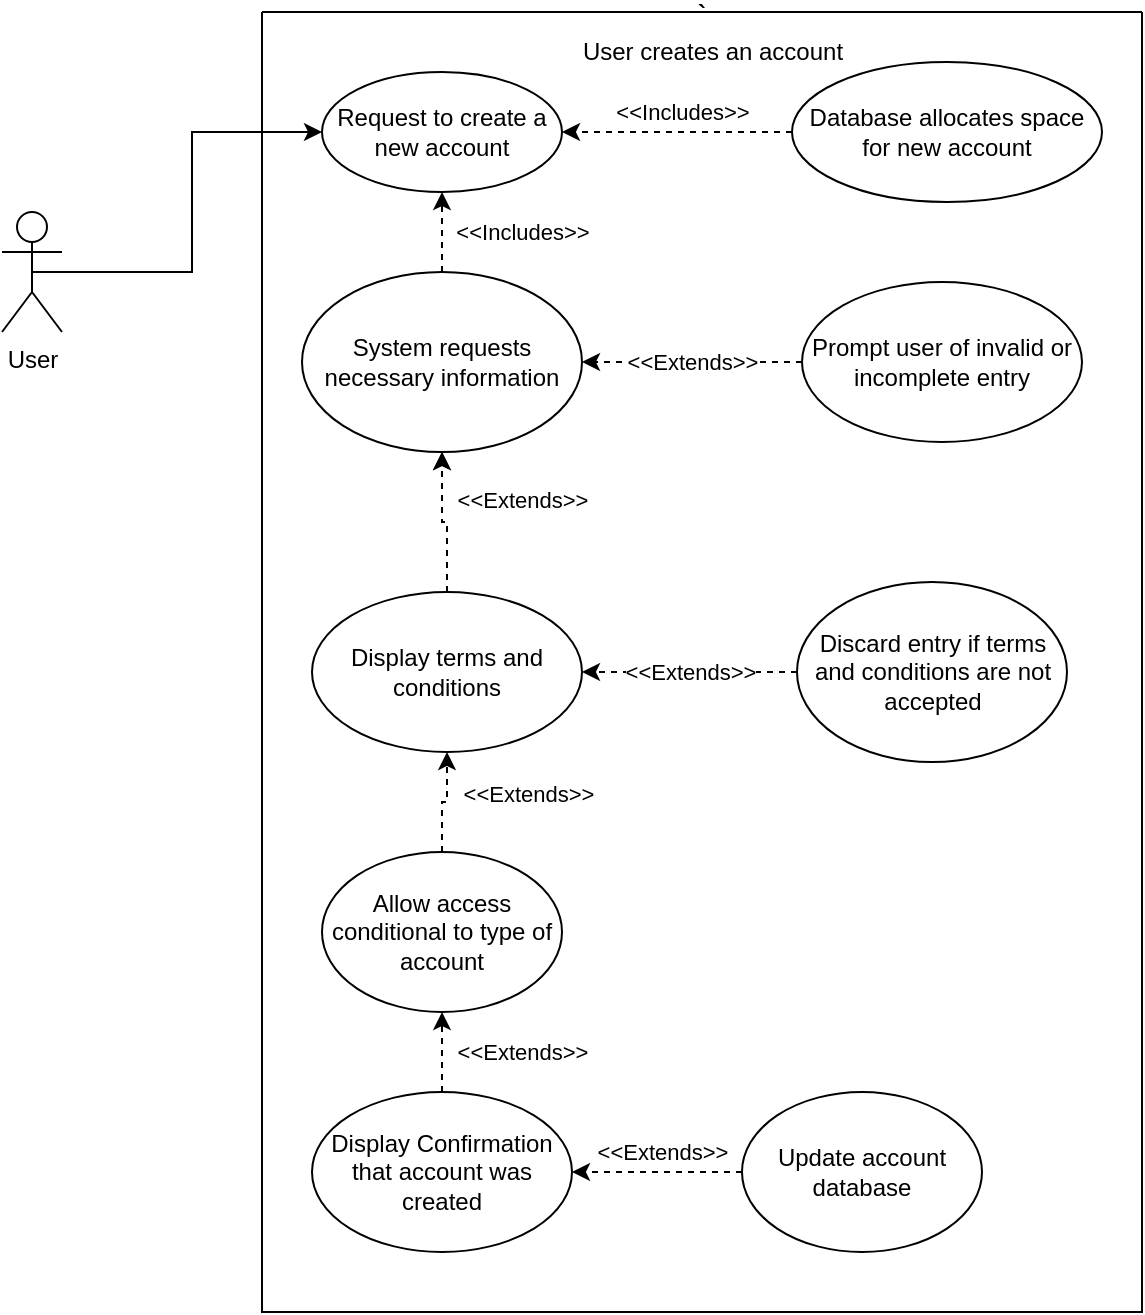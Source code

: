 <mxfile version="16.4.7" type="github" pages="7">
  <diagram name="User creates a new account" id="DfImJ0czClOGR9f4nIti">
    <mxGraphModel dx="1406" dy="749" grid="1" gridSize="10" guides="1" tooltips="1" connect="1" arrows="1" fold="1" page="1" pageScale="1" pageWidth="850" pageHeight="1100" math="0" shadow="0">
      <root>
        <mxCell id="nTVbtUWbXGabkad5to7Q-0" />
        <mxCell id="nTVbtUWbXGabkad5to7Q-1" parent="nTVbtUWbXGabkad5to7Q-0" />
        <mxCell id="nTVbtUWbXGabkad5to7Q-2" style="edgeStyle=orthogonalEdgeStyle;rounded=0;orthogonalLoop=1;jettySize=auto;html=1;exitX=0.5;exitY=0.5;exitDx=0;exitDy=0;exitPerimeter=0;entryX=0;entryY=0.5;entryDx=0;entryDy=0;" parent="nTVbtUWbXGabkad5to7Q-1" source="nTVbtUWbXGabkad5to7Q-3" target="nTVbtUWbXGabkad5to7Q-4" edge="1">
          <mxGeometry relative="1" as="geometry" />
        </mxCell>
        <mxCell id="nTVbtUWbXGabkad5to7Q-3" value="User" style="shape=umlActor;verticalLabelPosition=bottom;verticalAlign=top;html=1;" parent="nTVbtUWbXGabkad5to7Q-1" vertex="1">
          <mxGeometry x="30" y="150" width="30" height="60" as="geometry" />
        </mxCell>
        <mxCell id="nTVbtUWbXGabkad5to7Q-4" value="Request to create a new account" style="ellipse;whiteSpace=wrap;html=1;verticalAlign=middle;" parent="nTVbtUWbXGabkad5to7Q-1" vertex="1">
          <mxGeometry x="190" y="80" width="120" height="60" as="geometry" />
        </mxCell>
        <mxCell id="nTVbtUWbXGabkad5to7Q-5" style="edgeStyle=orthogonalEdgeStyle;rounded=0;orthogonalLoop=1;jettySize=auto;html=1;exitX=0;exitY=0.5;exitDx=0;exitDy=0;entryX=1;entryY=0.5;entryDx=0;entryDy=0;dashed=1;" parent="nTVbtUWbXGabkad5to7Q-1" source="nTVbtUWbXGabkad5to7Q-7" target="nTVbtUWbXGabkad5to7Q-4" edge="1">
          <mxGeometry relative="1" as="geometry" />
        </mxCell>
        <mxCell id="nTVbtUWbXGabkad5to7Q-6" value="&amp;lt;&amp;lt;Includes&amp;gt;&amp;gt;" style="edgeLabel;html=1;align=center;verticalAlign=middle;resizable=0;points=[];" parent="nTVbtUWbXGabkad5to7Q-5" vertex="1" connectable="0">
          <mxGeometry x="-0.217" y="1" relative="1" as="geometry">
            <mxPoint x="-10" y="-11" as="offset" />
          </mxGeometry>
        </mxCell>
        <mxCell id="nTVbtUWbXGabkad5to7Q-8" value="&amp;lt;&amp;lt;Includes&amp;gt;&amp;gt;" style="edgeStyle=orthogonalEdgeStyle;rounded=0;orthogonalLoop=1;jettySize=auto;html=1;exitX=0.5;exitY=0;exitDx=0;exitDy=0;entryX=0.5;entryY=1;entryDx=0;entryDy=0;dashed=1;" parent="nTVbtUWbXGabkad5to7Q-1" source="nTVbtUWbXGabkad5to7Q-16" target="nTVbtUWbXGabkad5to7Q-4" edge="1">
          <mxGeometry y="-40" relative="1" as="geometry">
            <mxPoint as="offset" />
          </mxGeometry>
        </mxCell>
        <mxCell id="nTVbtUWbXGabkad5to7Q-9" value="`" style="swimlane;startSize=0;" parent="nTVbtUWbXGabkad5to7Q-1" vertex="1">
          <mxGeometry x="160" y="50" width="440" height="650" as="geometry" />
        </mxCell>
        <mxCell id="nTVbtUWbXGabkad5to7Q-10" value="User creates an account" style="text;html=1;align=center;verticalAlign=middle;resizable=0;points=[];autosize=1;strokeColor=none;fillColor=none;" parent="nTVbtUWbXGabkad5to7Q-9" vertex="1">
          <mxGeometry x="150" y="10" width="150" height="20" as="geometry" />
        </mxCell>
        <mxCell id="nTVbtUWbXGabkad5to7Q-21" value="&amp;lt;&amp;lt;Extends&amp;gt;&amp;gt;" style="edgeStyle=orthogonalEdgeStyle;rounded=0;orthogonalLoop=1;jettySize=auto;html=1;exitX=0;exitY=0.5;exitDx=0;exitDy=0;entryX=1;entryY=0.5;entryDx=0;entryDy=0;dashed=1;" parent="nTVbtUWbXGabkad5to7Q-9" source="nTVbtUWbXGabkad5to7Q-15" target="nTVbtUWbXGabkad5to7Q-16" edge="1">
          <mxGeometry relative="1" as="geometry" />
        </mxCell>
        <mxCell id="nTVbtUWbXGabkad5to7Q-15" value="Prompt user of invalid or incomplete entry" style="ellipse;whiteSpace=wrap;html=1;" parent="nTVbtUWbXGabkad5to7Q-9" vertex="1">
          <mxGeometry x="270" y="135" width="140" height="80" as="geometry" />
        </mxCell>
        <mxCell id="nTVbtUWbXGabkad5to7Q-16" value="System requests necessary information" style="ellipse;whiteSpace=wrap;html=1;verticalAlign=middle;" parent="nTVbtUWbXGabkad5to7Q-9" vertex="1">
          <mxGeometry x="20" y="130" width="140" height="90" as="geometry" />
        </mxCell>
        <mxCell id="hL3hwvM2I1etJ5RDarkk-1" value="&amp;lt;&amp;lt;Extends&amp;gt;&amp;gt;" style="edgeStyle=orthogonalEdgeStyle;rounded=0;orthogonalLoop=1;jettySize=auto;html=1;exitX=0.5;exitY=0;exitDx=0;exitDy=0;entryX=0.5;entryY=1;entryDx=0;entryDy=0;dashed=1;" parent="nTVbtUWbXGabkad5to7Q-9" source="hL3hwvM2I1etJ5RDarkk-0" target="nTVbtUWbXGabkad5to7Q-16" edge="1">
          <mxGeometry x="0.333" y="-40" relative="1" as="geometry">
            <mxPoint as="offset" />
          </mxGeometry>
        </mxCell>
        <mxCell id="hL3hwvM2I1etJ5RDarkk-8" value="" style="edgeStyle=orthogonalEdgeStyle;rounded=0;orthogonalLoop=1;jettySize=auto;html=1;dashed=1;" parent="nTVbtUWbXGabkad5to7Q-9" source="hL3hwvM2I1etJ5RDarkk-0" target="nTVbtUWbXGabkad5to7Q-16" edge="1">
          <mxGeometry relative="1" as="geometry" />
        </mxCell>
        <mxCell id="hL3hwvM2I1etJ5RDarkk-0" value="Display terms and conditions" style="ellipse;whiteSpace=wrap;html=1;" parent="nTVbtUWbXGabkad5to7Q-9" vertex="1">
          <mxGeometry x="25" y="290" width="135" height="80" as="geometry" />
        </mxCell>
        <mxCell id="hL3hwvM2I1etJ5RDarkk-3" value="&amp;lt;&amp;lt;Extends&amp;gt;&amp;gt;" style="edgeStyle=orthogonalEdgeStyle;rounded=0;orthogonalLoop=1;jettySize=auto;html=1;exitX=0;exitY=0.5;exitDx=0;exitDy=0;entryX=1;entryY=0.5;entryDx=0;entryDy=0;dashed=1;" parent="nTVbtUWbXGabkad5to7Q-9" source="hL3hwvM2I1etJ5RDarkk-2" target="hL3hwvM2I1etJ5RDarkk-0" edge="1">
          <mxGeometry relative="1" as="geometry" />
        </mxCell>
        <mxCell id="hL3hwvM2I1etJ5RDarkk-2" value="Discard entry if terms and conditions are not accepted" style="ellipse;whiteSpace=wrap;html=1;" parent="nTVbtUWbXGabkad5to7Q-9" vertex="1">
          <mxGeometry x="267.5" y="285" width="135" height="90" as="geometry" />
        </mxCell>
        <mxCell id="hL3hwvM2I1etJ5RDarkk-7" value="&amp;lt;&amp;lt;Extends&amp;gt;&amp;gt;" style="edgeStyle=orthogonalEdgeStyle;rounded=0;orthogonalLoop=1;jettySize=auto;html=1;exitX=0;exitY=0.5;exitDx=0;exitDy=0;entryX=1;entryY=0.5;entryDx=0;entryDy=0;dashed=1;" parent="nTVbtUWbXGabkad5to7Q-9" source="nTVbtUWbXGabkad5to7Q-12" target="nTVbtUWbXGabkad5to7Q-14" edge="1">
          <mxGeometry x="-0.059" y="-10" relative="1" as="geometry">
            <mxPoint as="offset" />
          </mxGeometry>
        </mxCell>
        <mxCell id="nTVbtUWbXGabkad5to7Q-12" value="Update account database" style="ellipse;whiteSpace=wrap;html=1;" parent="nTVbtUWbXGabkad5to7Q-9" vertex="1">
          <mxGeometry x="240" y="540" width="120" height="80" as="geometry" />
        </mxCell>
        <mxCell id="hL3hwvM2I1etJ5RDarkk-6" value="&amp;lt;&amp;lt;Extends&amp;gt;&amp;gt;" style="edgeStyle=orthogonalEdgeStyle;rounded=0;orthogonalLoop=1;jettySize=auto;html=1;exitX=0.5;exitY=0;exitDx=0;exitDy=0;entryX=0.5;entryY=1;entryDx=0;entryDy=0;dashed=1;" parent="nTVbtUWbXGabkad5to7Q-9" source="nTVbtUWbXGabkad5to7Q-14" target="hL3hwvM2I1etJ5RDarkk-4" edge="1">
          <mxGeometry y="-40" relative="1" as="geometry">
            <mxPoint as="offset" />
          </mxGeometry>
        </mxCell>
        <mxCell id="nTVbtUWbXGabkad5to7Q-14" value="Display Confirmation that account was created" style="ellipse;whiteSpace=wrap;html=1;verticalAlign=middle;horizontal=1;" parent="nTVbtUWbXGabkad5to7Q-9" vertex="1">
          <mxGeometry x="25" y="540" width="130" height="80" as="geometry" />
        </mxCell>
        <mxCell id="hL3hwvM2I1etJ5RDarkk-5" value="&amp;lt;&amp;lt;Extends&amp;gt;&amp;gt;" style="edgeStyle=orthogonalEdgeStyle;rounded=0;orthogonalLoop=1;jettySize=auto;html=1;exitX=0.5;exitY=0;exitDx=0;exitDy=0;entryX=0.5;entryY=1;entryDx=0;entryDy=0;dashed=1;" parent="nTVbtUWbXGabkad5to7Q-9" source="hL3hwvM2I1etJ5RDarkk-4" target="hL3hwvM2I1etJ5RDarkk-0" edge="1">
          <mxGeometry x="0.2" y="-40" relative="1" as="geometry">
            <mxPoint as="offset" />
          </mxGeometry>
        </mxCell>
        <mxCell id="hL3hwvM2I1etJ5RDarkk-4" value="Allow access conditional to type of account" style="ellipse;whiteSpace=wrap;html=1;" parent="nTVbtUWbXGabkad5to7Q-9" vertex="1">
          <mxGeometry x="30" y="420" width="120" height="80" as="geometry" />
        </mxCell>
        <mxCell id="nTVbtUWbXGabkad5to7Q-7" value="Database allocates space for new account" style="ellipse;whiteSpace=wrap;html=1;" parent="nTVbtUWbXGabkad5to7Q-9" vertex="1">
          <mxGeometry x="265" y="25" width="155" height="70" as="geometry" />
        </mxCell>
      </root>
    </mxGraphModel>
  </diagram>
  <diagram id="Zx_QmFrWZypdLIpAdyQb" name="Customer creates job">
    <mxGraphModel dx="1406" dy="749" grid="1" gridSize="10" guides="1" tooltips="1" connect="1" arrows="1" fold="1" page="1" pageScale="1" pageWidth="850" pageHeight="1100" math="0" shadow="0">
      <root>
        <mxCell id="0" />
        <mxCell id="1" parent="0" />
        <mxCell id="qV-fbCYDBjOW4MGnVXR2-8" style="edgeStyle=orthogonalEdgeStyle;rounded=0;orthogonalLoop=1;jettySize=auto;html=1;exitX=0.5;exitY=0.5;exitDx=0;exitDy=0;exitPerimeter=0;entryX=0;entryY=0.5;entryDx=0;entryDy=0;" parent="1" source="qV-fbCYDBjOW4MGnVXR2-1" target="qV-fbCYDBjOW4MGnVXR2-4" edge="1">
          <mxGeometry relative="1" as="geometry" />
        </mxCell>
        <mxCell id="qV-fbCYDBjOW4MGnVXR2-1" value="Customer" style="shape=umlActor;verticalLabelPosition=bottom;verticalAlign=top;html=1;" parent="1" vertex="1">
          <mxGeometry x="30" y="150" width="30" height="60" as="geometry" />
        </mxCell>
        <mxCell id="qV-fbCYDBjOW4MGnVXR2-4" value="Request to create a job" style="ellipse;whiteSpace=wrap;html=1;verticalAlign=middle;" parent="1" vertex="1">
          <mxGeometry x="190" y="80" width="120" height="60" as="geometry" />
        </mxCell>
        <mxCell id="qV-fbCYDBjOW4MGnVXR2-16" value="&amp;lt;&amp;lt;Includes&amp;gt;&amp;gt;" style="edgeStyle=orthogonalEdgeStyle;rounded=0;orthogonalLoop=1;jettySize=auto;html=1;exitX=0.5;exitY=0;exitDx=0;exitDy=0;entryX=0.5;entryY=1;entryDx=0;entryDy=0;dashed=1;" parent="1" source="qV-fbCYDBjOW4MGnVXR2-14" target="qV-fbCYDBjOW4MGnVXR2-4" edge="1">
          <mxGeometry x="-0.25" y="40" relative="1" as="geometry">
            <mxPoint as="offset" />
          </mxGeometry>
        </mxCell>
        <mxCell id="qV-fbCYDBjOW4MGnVXR2-21" value="" style="swimlane;startSize=0;" parent="1" vertex="1">
          <mxGeometry x="170" y="30" width="390" height="460" as="geometry" />
        </mxCell>
        <mxCell id="qV-fbCYDBjOW4MGnVXR2-22" value="Customer creates a job" style="text;html=1;align=center;verticalAlign=middle;resizable=0;points=[];autosize=1;strokeColor=none;fillColor=none;" parent="qV-fbCYDBjOW4MGnVXR2-21" vertex="1">
          <mxGeometry x="155" y="10" width="140" height="20" as="geometry" />
        </mxCell>
        <mxCell id="xqY7a0ANIWQVLVhN2fle-1" value="Log onto site" style="ellipse;whiteSpace=wrap;html=1;" parent="qV-fbCYDBjOW4MGnVXR2-21" vertex="1">
          <mxGeometry x="230" y="40" width="120" height="80" as="geometry" />
        </mxCell>
        <mxCell id="qV-fbCYDBjOW4MGnVXR2-14" value="System requests time, location, pay rate, and type of job" style="ellipse;whiteSpace=wrap;html=1;verticalAlign=middle;" parent="qV-fbCYDBjOW4MGnVXR2-21" vertex="1">
          <mxGeometry x="12.5" y="230" width="140" height="90" as="geometry" />
        </mxCell>
        <mxCell id="qV-fbCYDBjOW4MGnVXR2-18" value="&amp;lt;&amp;lt;Extends&amp;gt;&amp;gt;" style="edgeStyle=orthogonalEdgeStyle;rounded=0;orthogonalLoop=1;jettySize=auto;html=1;exitX=0;exitY=0.5;exitDx=0;exitDy=0;entryX=1;entryY=0.5;entryDx=0;entryDy=0;dashed=1;" parent="qV-fbCYDBjOW4MGnVXR2-21" source="qV-fbCYDBjOW4MGnVXR2-17" target="qV-fbCYDBjOW4MGnVXR2-14" edge="1">
          <mxGeometry x="-0.143" y="-15" relative="1" as="geometry">
            <mxPoint as="offset" />
          </mxGeometry>
        </mxCell>
        <mxCell id="qV-fbCYDBjOW4MGnVXR2-17" value="Update job database" style="ellipse;whiteSpace=wrap;html=1;" parent="qV-fbCYDBjOW4MGnVXR2-21" vertex="1">
          <mxGeometry x="257.5" y="235" width="120" height="80" as="geometry" />
        </mxCell>
        <mxCell id="qV-fbCYDBjOW4MGnVXR2-20" value="&amp;lt;&amp;lt;Extends&amp;gt;&amp;gt;" style="edgeStyle=orthogonalEdgeStyle;rounded=0;orthogonalLoop=1;jettySize=auto;html=1;exitX=0.5;exitY=0;exitDx=0;exitDy=0;entryX=0.5;entryY=1;entryDx=0;entryDy=0;dashed=1;" parent="qV-fbCYDBjOW4MGnVXR2-21" source="qV-fbCYDBjOW4MGnVXR2-19" target="qV-fbCYDBjOW4MGnVXR2-17" edge="1">
          <mxGeometry relative="1" as="geometry">
            <Array as="points">
              <mxPoint x="317.5" y="350" />
              <mxPoint x="317.5" y="350" />
            </Array>
          </mxGeometry>
        </mxCell>
        <mxCell id="qV-fbCYDBjOW4MGnVXR2-19" value="Display Confirmation that job was created" style="ellipse;whiteSpace=wrap;html=1;" parent="qV-fbCYDBjOW4MGnVXR2-21" vertex="1">
          <mxGeometry x="257.5" y="370" width="120" height="80" as="geometry" />
        </mxCell>
        <mxCell id="-VdRP9VRQ8EAJ3whXb7N-2" value="&amp;lt;&amp;lt;Extends&amp;gt;&amp;gt;" style="edgeStyle=orthogonalEdgeStyle;rounded=0;orthogonalLoop=1;jettySize=auto;html=1;exitX=0.5;exitY=0;exitDx=0;exitDy=0;entryX=0.5;entryY=1;entryDx=0;entryDy=0;dashed=1;" edge="1" parent="qV-fbCYDBjOW4MGnVXR2-21" source="qV-fbCYDBjOW4MGnVXR2-9" target="xqY7a0ANIWQVLVhN2fle-1">
          <mxGeometry x="0.333" y="40" relative="1" as="geometry">
            <mxPoint as="offset" />
          </mxGeometry>
        </mxCell>
        <mxCell id="qV-fbCYDBjOW4MGnVXR2-9" value="Database allocates space for new job" style="ellipse;whiteSpace=wrap;html=1;" parent="qV-fbCYDBjOW4MGnVXR2-21" vertex="1">
          <mxGeometry x="230" y="150" width="120" height="60" as="geometry" />
        </mxCell>
        <mxCell id="xqY7a0ANIWQVLVhN2fle-2" value="&amp;lt;&amp;lt;Includes&amp;gt;&amp;gt;" style="edgeStyle=orthogonalEdgeStyle;rounded=0;orthogonalLoop=1;jettySize=auto;html=1;exitX=0;exitY=0.5;exitDx=0;exitDy=0;entryX=1;entryY=0.5;entryDx=0;entryDy=0;dashed=1;" parent="1" source="xqY7a0ANIWQVLVhN2fle-1" target="qV-fbCYDBjOW4MGnVXR2-4" edge="1">
          <mxGeometry x="-0.162" y="-25" relative="1" as="geometry">
            <mxPoint x="23" y="15" as="offset" />
          </mxGeometry>
        </mxCell>
      </root>
    </mxGraphModel>
  </diagram>
  <diagram id="Rb0o0P_o0mZRAJOYswBw" name="Finished job">
    <mxGraphModel dx="1406" dy="749" grid="1" gridSize="10" guides="1" tooltips="1" connect="1" arrows="1" fold="1" page="1" pageScale="1" pageWidth="850" pageHeight="1100" math="0" shadow="0">
      <root>
        <mxCell id="r1SLeKYqLE4OrUx3cYeM-0" />
        <mxCell id="r1SLeKYqLE4OrUx3cYeM-1" parent="r1SLeKYqLE4OrUx3cYeM-0" />
        <mxCell id="r1SLeKYqLE4OrUx3cYeM-10" style="edgeStyle=orthogonalEdgeStyle;rounded=0;orthogonalLoop=1;jettySize=auto;html=1;exitX=0.5;exitY=0.5;exitDx=0;exitDy=0;exitPerimeter=0;entryX=0;entryY=0.5;entryDx=0;entryDy=0;" parent="r1SLeKYqLE4OrUx3cYeM-1" source="r1SLeKYqLE4OrUx3cYeM-2" target="r1SLeKYqLE4OrUx3cYeM-3" edge="1">
          <mxGeometry relative="1" as="geometry" />
        </mxCell>
        <mxCell id="r1SLeKYqLE4OrUx3cYeM-2" value="Worker" style="shape=umlActor;verticalLabelPosition=bottom;verticalAlign=top;html=1;outlineConnect=0;" parent="r1SLeKYqLE4OrUx3cYeM-1" vertex="1">
          <mxGeometry x="180" y="130" width="30" height="60" as="geometry" />
        </mxCell>
        <mxCell id="r1SLeKYqLE4OrUx3cYeM-3" value="Enters that the job is finished" style="ellipse;whiteSpace=wrap;html=1;" parent="r1SLeKYqLE4OrUx3cYeM-1" vertex="1">
          <mxGeometry x="340" y="120" width="120" height="80" as="geometry" />
        </mxCell>
        <mxCell id="r1SLeKYqLE4OrUx3cYeM-8" value="&amp;lt;&amp;lt;Includes&amp;gt;&amp;gt;" style="edgeStyle=orthogonalEdgeStyle;rounded=0;orthogonalLoop=1;jettySize=auto;html=1;exitX=0;exitY=0.5;exitDx=0;exitDy=0;entryX=1;entryY=0.5;entryDx=0;entryDy=0;dashed=1;" parent="r1SLeKYqLE4OrUx3cYeM-1" source="r1SLeKYqLE4OrUx3cYeM-4" target="r1SLeKYqLE4OrUx3cYeM-3" edge="1">
          <mxGeometry y="-10" relative="1" as="geometry">
            <mxPoint as="offset" />
          </mxGeometry>
        </mxCell>
        <mxCell id="r1SLeKYqLE4OrUx3cYeM-4" value="Update job status in database" style="ellipse;whiteSpace=wrap;html=1;" parent="r1SLeKYqLE4OrUx3cYeM-1" vertex="1">
          <mxGeometry x="590" y="120" width="120" height="80" as="geometry" />
        </mxCell>
        <mxCell id="r1SLeKYqLE4OrUx3cYeM-9" value="&amp;lt;&amp;lt;Includes&amp;gt;&amp;gt;" style="edgeStyle=orthogonalEdgeStyle;rounded=0;orthogonalLoop=1;jettySize=auto;html=1;exitX=0.5;exitY=0;exitDx=0;exitDy=0;entryX=0.5;entryY=1;entryDx=0;entryDy=0;dashed=1;" parent="r1SLeKYqLE4OrUx3cYeM-1" source="r1SLeKYqLE4OrUx3cYeM-6" target="r1SLeKYqLE4OrUx3cYeM-3" edge="1">
          <mxGeometry x="-0.333" y="-40" relative="1" as="geometry">
            <mxPoint as="offset" />
          </mxGeometry>
        </mxCell>
        <mxCell id="r1SLeKYqLE4OrUx3cYeM-6" value="System notifies the customer that the job is finished" style="ellipse;whiteSpace=wrap;html=1;" parent="r1SLeKYqLE4OrUx3cYeM-1" vertex="1">
          <mxGeometry x="335" y="260" width="130" height="90" as="geometry" />
        </mxCell>
        <mxCell id="r1SLeKYqLE4OrUx3cYeM-19" style="edgeStyle=orthogonalEdgeStyle;rounded=0;orthogonalLoop=1;jettySize=auto;html=1;exitX=0.5;exitY=0.5;exitDx=0;exitDy=0;exitPerimeter=0;entryX=0;entryY=0.5;entryDx=0;entryDy=0;" parent="r1SLeKYqLE4OrUx3cYeM-1" source="r1SLeKYqLE4OrUx3cYeM-11" target="r1SLeKYqLE4OrUx3cYeM-12" edge="1">
          <mxGeometry relative="1" as="geometry" />
        </mxCell>
        <mxCell id="r1SLeKYqLE4OrUx3cYeM-11" value="Customer" style="shape=umlActor;verticalLabelPosition=bottom;verticalAlign=top;html=1;outlineConnect=0;" parent="r1SLeKYqLE4OrUx3cYeM-1" vertex="1">
          <mxGeometry x="180" y="430" width="30" height="60" as="geometry" />
        </mxCell>
        <mxCell id="vGqrYXMQ5wLU0_DADPcG-0" value="&amp;lt;&amp;lt;Includes&amp;gt;&amp;gt; " style="edgeStyle=orthogonalEdgeStyle;rounded=0;orthogonalLoop=1;jettySize=auto;html=1;exitX=0.5;exitY=0;exitDx=0;exitDy=0;entryX=0.5;entryY=1;entryDx=0;entryDy=0;dashed=1;" parent="r1SLeKYqLE4OrUx3cYeM-1" source="r1SLeKYqLE4OrUx3cYeM-12" target="r1SLeKYqLE4OrUx3cYeM-6" edge="1">
          <mxGeometry x="-0.143" y="-40" relative="1" as="geometry">
            <mxPoint as="offset" />
          </mxGeometry>
        </mxCell>
        <mxCell id="r1SLeKYqLE4OrUx3cYeM-12" value="Receives a notification that their job was completed" style="ellipse;whiteSpace=wrap;html=1;" parent="r1SLeKYqLE4OrUx3cYeM-1" vertex="1">
          <mxGeometry x="340" y="420" width="120" height="80" as="geometry" />
        </mxCell>
        <mxCell id="r1SLeKYqLE4OrUx3cYeM-14" value="&amp;lt;&amp;lt;Extends&amp;gt;&amp;gt;" style="edgeStyle=orthogonalEdgeStyle;rounded=0;orthogonalLoop=1;jettySize=auto;html=1;exitX=0;exitY=0;exitDx=0;exitDy=0;entryX=1;entryY=1;entryDx=0;entryDy=0;dashed=1;" parent="r1SLeKYqLE4OrUx3cYeM-1" source="r1SLeKYqLE4OrUx3cYeM-13" target="r1SLeKYqLE4OrUx3cYeM-3" edge="1">
          <mxGeometry relative="1" as="geometry">
            <Array as="points">
              <mxPoint x="588" y="210" />
              <mxPoint x="442" y="210" />
            </Array>
          </mxGeometry>
        </mxCell>
        <mxCell id="r1SLeKYqLE4OrUx3cYeM-13" value="Payment for the job gets credited to the worker&#39;s account" style="ellipse;whiteSpace=wrap;html=1;" parent="r1SLeKYqLE4OrUx3cYeM-1" vertex="1">
          <mxGeometry x="570" y="240" width="120" height="80" as="geometry" />
        </mxCell>
        <mxCell id="r1SLeKYqLE4OrUx3cYeM-16" value="&amp;lt;&amp;lt;Includes&amp;gt;&amp;gt;" style="edgeStyle=orthogonalEdgeStyle;rounded=0;orthogonalLoop=1;jettySize=auto;html=1;exitX=0.5;exitY=0;exitDx=0;exitDy=0;entryX=0.5;entryY=1;entryDx=0;entryDy=0;dashed=1;" parent="r1SLeKYqLE4OrUx3cYeM-1" source="r1SLeKYqLE4OrUx3cYeM-15" target="r1SLeKYqLE4OrUx3cYeM-12" edge="1">
          <mxGeometry y="-40" relative="1" as="geometry">
            <mxPoint as="offset" />
          </mxGeometry>
        </mxCell>
        <mxCell id="r1SLeKYqLE4OrUx3cYeM-15" value="System prompts the Customer to review the work done" style="ellipse;whiteSpace=wrap;html=1;" parent="r1SLeKYqLE4OrUx3cYeM-1" vertex="1">
          <mxGeometry x="330" y="540" width="140" height="80" as="geometry" />
        </mxCell>
        <mxCell id="r1SLeKYqLE4OrUx3cYeM-18" value="&amp;lt;&amp;lt;Extends&amp;gt;&amp;gt;" style="edgeStyle=orthogonalEdgeStyle;rounded=0;orthogonalLoop=1;jettySize=auto;html=1;exitX=0;exitY=0.5;exitDx=0;exitDy=0;entryX=1;entryY=0.5;entryDx=0;entryDy=0;dashed=1;" parent="r1SLeKYqLE4OrUx3cYeM-1" source="r1SLeKYqLE4OrUx3cYeM-17" target="r1SLeKYqLE4OrUx3cYeM-15" edge="1">
          <mxGeometry x="-0.111" y="-10" relative="1" as="geometry">
            <mxPoint as="offset" />
          </mxGeometry>
        </mxCell>
        <mxCell id="r1SLeKYqLE4OrUx3cYeM-17" value="System updates worker rating based on the customer rating" style="ellipse;whiteSpace=wrap;html=1;" parent="r1SLeKYqLE4OrUx3cYeM-1" vertex="1">
          <mxGeometry x="560" y="535" width="140" height="90" as="geometry" />
        </mxCell>
        <mxCell id="vGqrYXMQ5wLU0_DADPcG-2" value="" style="swimlane;startSize=0;" parent="r1SLeKYqLE4OrUx3cYeM-1" vertex="1">
          <mxGeometry x="290" y="380" width="450" height="370" as="geometry" />
        </mxCell>
        <mxCell id="vGqrYXMQ5wLU0_DADPcG-6" value="Customer Side" style="text;html=1;strokeColor=none;fillColor=none;align=center;verticalAlign=middle;whiteSpace=wrap;rounded=0;fontStyle=4" parent="vGqrYXMQ5wLU0_DADPcG-2" vertex="1">
          <mxGeometry x="230" width="90" height="20" as="geometry" />
        </mxCell>
        <mxCell id="YiZ8SqXGgLAhpL79fnYe-0" value="System updates account balance in database" style="ellipse;whiteSpace=wrap;html=1;" parent="vGqrYXMQ5wLU0_DADPcG-2" vertex="1">
          <mxGeometry x="290" y="40" width="120" height="80" as="geometry" />
        </mxCell>
        <mxCell id="D3gZEW4npgBL9wVaNmva-1" value="Customer sends admin a complaint message if work was subpar" style="ellipse;whiteSpace=wrap;html=1;" parent="vGqrYXMQ5wLU0_DADPcG-2" vertex="1">
          <mxGeometry x="40" y="260" width="140" height="90" as="geometry" />
        </mxCell>
        <mxCell id="vGqrYXMQ5wLU0_DADPcG-4" value="Finished Job" style="swimlane;" parent="r1SLeKYqLE4OrUx3cYeM-1" vertex="1">
          <mxGeometry x="290" y="70" width="450" height="310" as="geometry" />
        </mxCell>
        <mxCell id="vGqrYXMQ5wLU0_DADPcG-5" value="Worker Side" style="text;html=1;strokeColor=none;fillColor=none;align=center;verticalAlign=middle;whiteSpace=wrap;rounded=0;fontStyle=4" parent="vGqrYXMQ5wLU0_DADPcG-4" vertex="1">
          <mxGeometry x="176.25" y="30" width="97.5" height="10" as="geometry" />
        </mxCell>
        <mxCell id="YiZ8SqXGgLAhpL79fnYe-1" value="&amp;lt;&amp;lt;Includes&amp;gt;&amp;gt;" style="edgeStyle=orthogonalEdgeStyle;rounded=0;orthogonalLoop=1;jettySize=auto;html=1;exitX=0;exitY=0.5;exitDx=0;exitDy=0;entryX=1;entryY=0.5;entryDx=0;entryDy=0;dashed=1;" parent="r1SLeKYqLE4OrUx3cYeM-1" source="YiZ8SqXGgLAhpL79fnYe-0" target="r1SLeKYqLE4OrUx3cYeM-12" edge="1">
          <mxGeometry relative="1" as="geometry" />
        </mxCell>
        <mxCell id="D3gZEW4npgBL9wVaNmva-2" value="&amp;lt;&amp;lt;Extends&amp;gt;&amp;gt;" style="edgeStyle=orthogonalEdgeStyle;rounded=0;orthogonalLoop=1;jettySize=auto;html=1;exitX=0.5;exitY=0;exitDx=0;exitDy=0;entryX=0.5;entryY=1;entryDx=0;entryDy=0;dashed=1;" parent="r1SLeKYqLE4OrUx3cYeM-1" source="D3gZEW4npgBL9wVaNmva-1" target="r1SLeKYqLE4OrUx3cYeM-15" edge="1">
          <mxGeometry x="-0.333" y="-40" relative="1" as="geometry">
            <mxPoint as="offset" />
          </mxGeometry>
        </mxCell>
      </root>
    </mxGraphModel>
  </diagram>
  <diagram id="8oYuya5dAHQ4YCWlmihi" name="Funding management">
    <mxGraphModel dx="1406" dy="749" grid="1" gridSize="10" guides="1" tooltips="1" connect="1" arrows="1" fold="1" page="1" pageScale="1" pageWidth="850" pageHeight="1100" math="0" shadow="0">
      <root>
        <mxCell id="qqahCj7jWmgU7qkS4YWh-0" />
        <mxCell id="qqahCj7jWmgU7qkS4YWh-1" parent="qqahCj7jWmgU7qkS4YWh-0" />
        <mxCell id="DOJiM_tBCWg4znozLVy5-0" style="edgeStyle=orthogonalEdgeStyle;rounded=0;orthogonalLoop=1;jettySize=auto;html=1;exitX=0.5;exitY=0.5;exitDx=0;exitDy=0;exitPerimeter=0;entryX=0;entryY=0.5;entryDx=0;entryDy=0;" parent="qqahCj7jWmgU7qkS4YWh-1" source="qqahCj7jWmgU7qkS4YWh-2" target="qqahCj7jWmgU7qkS4YWh-3" edge="1">
          <mxGeometry relative="1" as="geometry" />
        </mxCell>
        <mxCell id="qqahCj7jWmgU7qkS4YWh-2" value="Customer" style="shape=umlActor;verticalLabelPosition=bottom;verticalAlign=top;html=1;outlineConnect=0;" parent="qqahCj7jWmgU7qkS4YWh-1" vertex="1">
          <mxGeometry x="190" y="200" width="30" height="60" as="geometry" />
        </mxCell>
        <mxCell id="qqahCj7jWmgU7qkS4YWh-3" value="Request to add funds to account" style="ellipse;whiteSpace=wrap;html=1;" parent="qqahCj7jWmgU7qkS4YWh-1" vertex="1">
          <mxGeometry x="320" y="190" width="120" height="80" as="geometry" />
        </mxCell>
        <mxCell id="qqahCj7jWmgU7qkS4YWh-5" value="&amp;lt;&amp;lt;Includes&amp;gt;&amp;gt;" style="edgeStyle=orthogonalEdgeStyle;rounded=0;orthogonalLoop=1;jettySize=auto;html=1;exitX=0;exitY=0.5;exitDx=0;exitDy=0;entryX=1;entryY=0.5;entryDx=0;entryDy=0;dashed=1;" parent="qqahCj7jWmgU7qkS4YWh-1" source="qqahCj7jWmgU7qkS4YWh-4" target="qqahCj7jWmgU7qkS4YWh-3" edge="1">
          <mxGeometry x="0.111" y="-10" relative="1" as="geometry">
            <mxPoint as="offset" />
          </mxGeometry>
        </mxCell>
        <mxCell id="qqahCj7jWmgU7qkS4YWh-4" value="User authenticated" style="ellipse;whiteSpace=wrap;html=1;" parent="qqahCj7jWmgU7qkS4YWh-1" vertex="1">
          <mxGeometry x="530" y="190" width="120" height="80" as="geometry" />
        </mxCell>
        <mxCell id="qqahCj7jWmgU7qkS4YWh-7" value="&amp;lt;&amp;lt;Extends&amp;gt;&amp;gt;" style="edgeStyle=orthogonalEdgeStyle;rounded=0;orthogonalLoop=1;jettySize=auto;html=1;exitX=0;exitY=0.5;exitDx=0;exitDy=0;entryX=1;entryY=0.5;entryDx=0;entryDy=0;dashed=1;" parent="qqahCj7jWmgU7qkS4YWh-1" source="qqahCj7jWmgU7qkS4YWh-6" target="qqahCj7jWmgU7qkS4YWh-4" edge="1">
          <mxGeometry x="0.111" y="40" relative="1" as="geometry">
            <mxPoint as="offset" />
          </mxGeometry>
        </mxCell>
        <mxCell id="qqahCj7jWmgU7qkS4YWh-6" value="Update Accounting database" style="ellipse;whiteSpace=wrap;html=1;" parent="qqahCj7jWmgU7qkS4YWh-1" vertex="1">
          <mxGeometry x="690" y="190" width="120" height="80" as="geometry" />
        </mxCell>
        <mxCell id="lCJe-xw4BDZA98skeEKY-1" value="&amp;lt;&amp;lt;Extends&amp;gt;&amp;gt;" style="edgeStyle=orthogonalEdgeStyle;rounded=0;orthogonalLoop=1;jettySize=auto;html=1;exitX=0.5;exitY=0;exitDx=0;exitDy=0;entryX=0.5;entryY=1;entryDx=0;entryDy=0;dashed=1;" parent="qqahCj7jWmgU7qkS4YWh-1" source="lCJe-xw4BDZA98skeEKY-0" target="qqahCj7jWmgU7qkS4YWh-3" edge="1">
          <mxGeometry y="-40" relative="1" as="geometry">
            <Array as="points">
              <mxPoint x="380" y="290" />
              <mxPoint x="380" y="290" />
            </Array>
            <mxPoint as="offset" />
          </mxGeometry>
        </mxCell>
        <mxCell id="lCJe-xw4BDZA98skeEKY-0" value="Customer is notified of declined payment. Nothing is updated" style="ellipse;whiteSpace=wrap;html=1;" parent="qqahCj7jWmgU7qkS4YWh-1" vertex="1">
          <mxGeometry x="310" y="330" width="140" height="90" as="geometry" />
        </mxCell>
      </root>
    </mxGraphModel>
  </diagram>
  <diagram id="RiK6NSQo8DbZiF9hNNhN" name="Worker is assigned a job">
    <mxGraphModel dx="1406" dy="749" grid="1" gridSize="10" guides="1" tooltips="1" connect="1" arrows="1" fold="1" page="1" pageScale="1" pageWidth="850" pageHeight="1100" math="0" shadow="0">
      <root>
        <mxCell id="Aid0oipIrsuUXhHU7SS--0" />
        <mxCell id="Aid0oipIrsuUXhHU7SS--1" parent="Aid0oipIrsuUXhHU7SS--0" />
        <mxCell id="Aid0oipIrsuUXhHU7SS--10" value="&amp;lt;&amp;lt;Includes&amp;gt;&amp;gt;" style="edgeStyle=orthogonalEdgeStyle;rounded=0;orthogonalLoop=1;jettySize=auto;html=1;exitX=0.5;exitY=0;exitDx=0;exitDy=0;entryX=0.5;entryY=1;entryDx=0;entryDy=0;dashed=1;" parent="Aid0oipIrsuUXhHU7SS--1" source="Aid0oipIrsuUXhHU7SS--3" edge="1">
          <mxGeometry y="-40" relative="1" as="geometry">
            <mxPoint x="280" y="280" as="targetPoint" />
            <mxPoint as="offset" />
          </mxGeometry>
        </mxCell>
        <mxCell id="Aid0oipIrsuUXhHU7SS--3" value="Worker is prompted to accept or reject the job" style="ellipse;whiteSpace=wrap;html=1;" parent="Aid0oipIrsuUXhHU7SS--1" vertex="1">
          <mxGeometry x="220" y="320" width="120" height="80" as="geometry" />
        </mxCell>
        <mxCell id="Aid0oipIrsuUXhHU7SS--9" value="&amp;lt;&amp;lt;Extends&amp;gt;&amp;gt;" style="edgeStyle=orthogonalEdgeStyle;rounded=0;orthogonalLoop=1;jettySize=auto;html=1;exitX=0;exitY=0.5;exitDx=0;exitDy=0;entryX=1;entryY=0.5;entryDx=0;entryDy=0;dashed=1;" parent="Aid0oipIrsuUXhHU7SS--1" source="Aid0oipIrsuUXhHU7SS--4" target="Aid0oipIrsuUXhHU7SS--3" edge="1">
          <mxGeometry y="-10" relative="1" as="geometry">
            <mxPoint as="offset" />
          </mxGeometry>
        </mxCell>
        <mxCell id="Aid0oipIrsuUXhHU7SS--4" value="Job is not updated and reassigned to another worker" style="ellipse;whiteSpace=wrap;html=1;" parent="Aid0oipIrsuUXhHU7SS--1" vertex="1">
          <mxGeometry x="440" y="320" width="120" height="80" as="geometry" />
        </mxCell>
        <mxCell id="Aid0oipIrsuUXhHU7SS--12" value="&amp;lt;&amp;lt;Extends&amp;gt;&amp;gt;" style="edgeStyle=orthogonalEdgeStyle;rounded=0;orthogonalLoop=1;jettySize=auto;html=1;exitX=0.5;exitY=0;exitDx=0;exitDy=0;entryX=0.5;entryY=1;entryDx=0;entryDy=0;dashed=1;" parent="Aid0oipIrsuUXhHU7SS--1" source="Aid0oipIrsuUXhHU7SS--5" target="Aid0oipIrsuUXhHU7SS--3" edge="1">
          <mxGeometry y="-40" relative="1" as="geometry">
            <mxPoint as="offset" />
          </mxGeometry>
        </mxCell>
        <mxCell id="Aid0oipIrsuUXhHU7SS--5" value="Job entry is updated in the databse to include the info of the assigned worker" style="ellipse;whiteSpace=wrap;html=1;" parent="Aid0oipIrsuUXhHU7SS--1" vertex="1">
          <mxGeometry x="210" y="440" width="140" height="100" as="geometry" />
        </mxCell>
        <mxCell id="Aid0oipIrsuUXhHU7SS--7" style="edgeStyle=orthogonalEdgeStyle;rounded=0;orthogonalLoop=1;jettySize=auto;html=1;exitX=0.5;exitY=0.5;exitDx=0;exitDy=0;exitPerimeter=0;entryX=0;entryY=0.5;entryDx=0;entryDy=0;" parent="Aid0oipIrsuUXhHU7SS--1" source="Aid0oipIrsuUXhHU7SS--6" edge="1">
          <mxGeometry relative="1" as="geometry">
            <mxPoint x="220" y="240" as="targetPoint" />
          </mxGeometry>
        </mxCell>
        <mxCell id="Aid0oipIrsuUXhHU7SS--6" value="Worker" style="shape=umlActor;verticalLabelPosition=bottom;verticalAlign=top;html=1;outlineConnect=0;" parent="Aid0oipIrsuUXhHU7SS--1" vertex="1">
          <mxGeometry x="100" y="210" width="30" height="60" as="geometry" />
        </mxCell>
        <mxCell id="Aid0oipIrsuUXhHU7SS--13" value="`" style="swimlane;startSize=0;" parent="Aid0oipIrsuUXhHU7SS--1" vertex="1">
          <mxGeometry x="180" y="160" width="450" height="530" as="geometry" />
        </mxCell>
        <mxCell id="Aid0oipIrsuUXhHU7SS--14" value="Worker is given authorization to close job when it is ifinished" style="ellipse;whiteSpace=wrap;html=1;" parent="Aid0oipIrsuUXhHU7SS--13" vertex="1">
          <mxGeometry x="30" y="410" width="140" height="90" as="geometry" />
        </mxCell>
        <mxCell id="EGjf8PBWHX4N6097lNie-0" value="System notifies worker that they were assigned a job" style="ellipse;whiteSpace=wrap;html=1;" parent="Aid0oipIrsuUXhHU7SS--13" vertex="1">
          <mxGeometry x="40" y="40" width="120" height="80" as="geometry" />
        </mxCell>
        <mxCell id="39T9sliwE3pDAehJYSaJ-0" value="Worker assigned job" style="text;html=1;strokeColor=none;fillColor=none;align=center;verticalAlign=middle;whiteSpace=wrap;rounded=0;" parent="Aid0oipIrsuUXhHU7SS--13" vertex="1">
          <mxGeometry x="195" width="115" height="30" as="geometry" />
        </mxCell>
        <mxCell id="Aid0oipIrsuUXhHU7SS--15" value="&amp;lt;&amp;lt;Extends&amp;gt;&amp;gt;" style="edgeStyle=orthogonalEdgeStyle;rounded=0;orthogonalLoop=1;jettySize=auto;html=1;exitX=0.5;exitY=0;exitDx=0;exitDy=0;entryX=0.5;entryY=1;entryDx=0;entryDy=0;dashed=1;" parent="Aid0oipIrsuUXhHU7SS--1" source="Aid0oipIrsuUXhHU7SS--14" target="Aid0oipIrsuUXhHU7SS--5" edge="1">
          <mxGeometry x="0.333" y="-40" relative="1" as="geometry">
            <mxPoint as="offset" />
          </mxGeometry>
        </mxCell>
      </root>
    </mxGraphModel>
  </diagram>
  <diagram id="BN6iT-ebboF4CQ5yKh0n" name="Review complaints">
    <mxGraphModel dx="1406" dy="749" grid="1" gridSize="10" guides="1" tooltips="1" connect="1" arrows="1" fold="1" page="1" pageScale="1" pageWidth="850" pageHeight="1100" math="0" shadow="0">
      <root>
        <mxCell id="8zw1OMrNLNK2DSZOVz2c-0" />
        <mxCell id="8zw1OMrNLNK2DSZOVz2c-1" parent="8zw1OMrNLNK2DSZOVz2c-0" />
        <mxCell id="_lubl7hWyiQf2MfmGZBV-0" value="&lt;div&gt;Customer will have an opportunity to file a complaint as they write the review.&lt;/div&gt;&lt;div&gt;&lt;br&gt;&lt;/div&gt;&lt;div&gt;The Admin will be able to review complaints and pull refunds from the worker&lt;br&gt;&lt;/div&gt;" style="text;html=1;strokeColor=none;fillColor=none;align=center;verticalAlign=middle;whiteSpace=wrap;rounded=0;" parent="8zw1OMrNLNK2DSZOVz2c-1" vertex="1">
          <mxGeometry x="380" y="210" width="230" height="200" as="geometry" />
        </mxCell>
      </root>
    </mxGraphModel>
  </diagram>
  <diagram id="fbOawInE1u3e553wmfTB" name="User edits profile">
    <mxGraphModel dx="1406" dy="749" grid="1" gridSize="10" guides="1" tooltips="1" connect="1" arrows="1" fold="1" page="1" pageScale="1" pageWidth="850" pageHeight="1100" math="0" shadow="0">
      <root>
        <mxCell id="aQYFqh6fumptqjI1-Ziy-0" />
        <mxCell id="aQYFqh6fumptqjI1-Ziy-1" parent="aQYFqh6fumptqjI1-Ziy-0" />
        <mxCell id="MvHfmOz2Jztqg4pC6qD3-0" value="&lt;div&gt;User requests edits, which could included deleting the profile&lt;/div&gt;&lt;div&gt;&lt;br&gt;&lt;/div&gt;&lt;div&gt;Admin will approve changes&lt;br&gt;&lt;/div&gt;" style="text;html=1;strokeColor=none;fillColor=none;spacing=5;spacingTop=-20;whiteSpace=wrap;overflow=hidden;rounded=0;" parent="aQYFqh6fumptqjI1-Ziy-1" vertex="1">
          <mxGeometry x="910" y="370" width="190" height="70" as="geometry" />
        </mxCell>
        <mxCell id="CuToYq2AZXQW0SB83K9i-0" value="User" style="shape=umlActor;verticalLabelPosition=bottom;verticalAlign=top;html=1;outlineConnect=0;" vertex="1" parent="aQYFqh6fumptqjI1-Ziy-1">
          <mxGeometry x="140" y="140" width="30" height="60" as="geometry" />
        </mxCell>
        <mxCell id="AiT71E_E3gb50-56oEjE-1" value="&amp;lt;&amp;lt;Extends&amp;gt;&amp;gt;" style="edgeStyle=orthogonalEdgeStyle;rounded=0;orthogonalLoop=1;jettySize=auto;html=1;dashed=1;startArrow=classic;startFill=1;endArrow=none;endFill=0;" edge="1" parent="aQYFqh6fumptqjI1-Ziy-1" source="k7Dw_2tqyntbBydLpVJ5-0">
          <mxGeometry y="-40" relative="1" as="geometry">
            <mxPoint x="350" y="270" as="targetPoint" />
            <mxPoint as="offset" />
          </mxGeometry>
        </mxCell>
        <mxCell id="k7Dw_2tqyntbBydLpVJ5-0" value="Request to edit profile" style="ellipse;whiteSpace=wrap;html=1;" vertex="1" parent="aQYFqh6fumptqjI1-Ziy-1">
          <mxGeometry x="290" y="130" width="120" height="80" as="geometry" />
        </mxCell>
        <mxCell id="zqaevnLxRJ2wNQgqfWpa-1" value="&amp;lt;&amp;lt;Includes&amp;gt;&amp;gt;" style="edgeStyle=orthogonalEdgeStyle;rounded=0;orthogonalLoop=1;jettySize=auto;html=1;exitX=0;exitY=0.5;exitDx=0;exitDy=0;entryX=1;entryY=0.5;entryDx=0;entryDy=0;dashed=1;" edge="1" parent="aQYFqh6fumptqjI1-Ziy-1" source="zqaevnLxRJ2wNQgqfWpa-0" target="k7Dw_2tqyntbBydLpVJ5-0">
          <mxGeometry y="-10" relative="1" as="geometry">
            <mxPoint as="offset" />
          </mxGeometry>
        </mxCell>
        <mxCell id="zqaevnLxRJ2wNQgqfWpa-0" value="User authentication" style="ellipse;whiteSpace=wrap;html=1;" vertex="1" parent="aQYFqh6fumptqjI1-Ziy-1">
          <mxGeometry x="540" y="130" width="120" height="80" as="geometry" />
        </mxCell>
        <mxCell id="AiT71E_E3gb50-56oEjE-3" value="&amp;lt;&amp;lt;Includes&amp;gt;&amp;gt;" style="edgeStyle=orthogonalEdgeStyle;rounded=0;orthogonalLoop=1;jettySize=auto;html=1;dashed=1;startArrow=classic;startFill=1;endArrow=none;endFill=0;" edge="1" parent="aQYFqh6fumptqjI1-Ziy-1" source="AiT71E_E3gb50-56oEjE-0" target="AiT71E_E3gb50-56oEjE-2">
          <mxGeometry x="-0.077" y="10" relative="1" as="geometry">
            <mxPoint as="offset" />
          </mxGeometry>
        </mxCell>
        <mxCell id="AiT71E_E3gb50-56oEjE-5" value="&amp;lt;&amp;lt;Extends&amp;gt;&amp;gt;" style="edgeStyle=orthogonalEdgeStyle;rounded=0;orthogonalLoop=1;jettySize=auto;html=1;dashed=1;startArrow=classic;startFill=1;endArrow=none;endFill=0;" edge="1" parent="aQYFqh6fumptqjI1-Ziy-1" source="AiT71E_E3gb50-56oEjE-0" target="AiT71E_E3gb50-56oEjE-4">
          <mxGeometry x="0.729" y="-40" relative="1" as="geometry">
            <Array as="points">
              <mxPoint x="350" y="350" />
              <mxPoint x="350" y="350" />
            </Array>
            <mxPoint as="offset" />
          </mxGeometry>
        </mxCell>
        <mxCell id="AiT71E_E3gb50-56oEjE-0" value="System makes fields editable" style="ellipse;whiteSpace=wrap;html=1;" vertex="1" parent="aQYFqh6fumptqjI1-Ziy-1">
          <mxGeometry x="290" y="260" width="120" height="60" as="geometry" />
        </mxCell>
        <mxCell id="AiT71E_E3gb50-56oEjE-2" value="User is told of invalid entry" style="ellipse;whiteSpace=wrap;html=1;" vertex="1" parent="aQYFqh6fumptqjI1-Ziy-1">
          <mxGeometry x="540" y="260" width="120" height="60" as="geometry" />
        </mxCell>
        <mxCell id="AiT71E_E3gb50-56oEjE-9" value="&amp;lt;&amp;lt;Extends&amp;gt;&amp;gt;" style="edgeStyle=orthogonalEdgeStyle;rounded=0;orthogonalLoop=1;jettySize=auto;html=1;exitX=0.5;exitY=1;exitDx=0;exitDy=0;entryX=0.5;entryY=0;entryDx=0;entryDy=0;dashed=1;startArrow=classic;startFill=1;endArrow=none;endFill=0;" edge="1" parent="aQYFqh6fumptqjI1-Ziy-1" source="AiT71E_E3gb50-56oEjE-4" target="AiT71E_E3gb50-56oEjE-7">
          <mxGeometry x="-0.333" y="-40" relative="1" as="geometry">
            <mxPoint as="offset" />
          </mxGeometry>
        </mxCell>
        <mxCell id="AiT71E_E3gb50-56oEjE-4" value="Edits are sent to admin for approval" style="ellipse;whiteSpace=wrap;html=1;" vertex="1" parent="aQYFqh6fumptqjI1-Ziy-1">
          <mxGeometry x="300" y="470" width="120" height="60" as="geometry" />
        </mxCell>
        <mxCell id="AiT71E_E3gb50-56oEjE-6" value="Actor" style="shape=umlActor;verticalLabelPosition=bottom;verticalAlign=top;html=1;outlineConnect=0;" vertex="1" parent="aQYFqh6fumptqjI1-Ziy-1">
          <mxGeometry x="140" y="470" width="30" height="60" as="geometry" />
        </mxCell>
        <mxCell id="AiT71E_E3gb50-56oEjE-12" style="edgeStyle=orthogonalEdgeStyle;rounded=0;orthogonalLoop=1;jettySize=auto;html=1;exitX=1;exitY=1;exitDx=0;exitDy=0;entryX=0;entryY=0.5;entryDx=0;entryDy=0;dashed=1;startArrow=classic;startFill=1;endArrow=none;endFill=0;" edge="1" parent="aQYFqh6fumptqjI1-Ziy-1" source="AiT71E_E3gb50-56oEjE-7" target="AiT71E_E3gb50-56oEjE-10">
          <mxGeometry relative="1" as="geometry" />
        </mxCell>
        <mxCell id="AiT71E_E3gb50-56oEjE-15" style="edgeStyle=orthogonalEdgeStyle;rounded=0;orthogonalLoop=1;jettySize=auto;html=1;exitX=1;exitY=0;exitDx=0;exitDy=0;entryX=0;entryY=0.5;entryDx=0;entryDy=0;dashed=1;startArrow=classic;startFill=1;endArrow=none;endFill=0;" edge="1" parent="aQYFqh6fumptqjI1-Ziy-1" source="AiT71E_E3gb50-56oEjE-7" target="AiT71E_E3gb50-56oEjE-14">
          <mxGeometry relative="1" as="geometry" />
        </mxCell>
        <mxCell id="AiT71E_E3gb50-56oEjE-7" value="Admin receives edit request and edited fields" style="ellipse;whiteSpace=wrap;html=1;" vertex="1" parent="aQYFqh6fumptqjI1-Ziy-1">
          <mxGeometry x="300" y="560" width="120" height="80" as="geometry" />
        </mxCell>
        <mxCell id="AiT71E_E3gb50-56oEjE-18" value="&amp;lt;&amp;lt;Includes&amp;gt;&amp;gt;" style="edgeStyle=orthogonalEdgeStyle;rounded=0;orthogonalLoop=1;jettySize=auto;html=1;exitX=1;exitY=0.5;exitDx=0;exitDy=0;entryX=0.5;entryY=1;entryDx=0;entryDy=0;dashed=1;startArrow=classic;startFill=1;endArrow=none;endFill=0;" edge="1" parent="aQYFqh6fumptqjI1-Ziy-1" source="AiT71E_E3gb50-56oEjE-10" target="AiT71E_E3gb50-56oEjE-16">
          <mxGeometry x="0.636" y="-40" relative="1" as="geometry">
            <mxPoint as="offset" />
          </mxGeometry>
        </mxCell>
        <mxCell id="AiT71E_E3gb50-56oEjE-10" value="Database is updated with new account info" style="ellipse;whiteSpace=wrap;html=1;" vertex="1" parent="aQYFqh6fumptqjI1-Ziy-1">
          <mxGeometry x="470" y="610" width="130" height="70" as="geometry" />
        </mxCell>
        <mxCell id="AiT71E_E3gb50-56oEjE-17" value="&amp;lt;&amp;lt;Includes&amp;gt;&amp;gt;" style="edgeStyle=orthogonalEdgeStyle;rounded=0;orthogonalLoop=1;jettySize=auto;html=1;exitX=0.5;exitY=0;exitDx=0;exitDy=0;entryX=0;entryY=0.5;entryDx=0;entryDy=0;dashed=1;startArrow=classic;startFill=1;endArrow=none;endFill=0;" edge="1" parent="aQYFqh6fumptqjI1-Ziy-1" source="AiT71E_E3gb50-56oEjE-14" target="AiT71E_E3gb50-56oEjE-16">
          <mxGeometry x="0.231" y="35" relative="1" as="geometry">
            <mxPoint as="offset" />
          </mxGeometry>
        </mxCell>
        <mxCell id="AiT71E_E3gb50-56oEjE-14" value="Edits are not accepted and nothing is updated" style="ellipse;whiteSpace=wrap;html=1;" vertex="1" parent="aQYFqh6fumptqjI1-Ziy-1">
          <mxGeometry x="470" y="520" width="130" height="70" as="geometry" />
        </mxCell>
        <mxCell id="AiT71E_E3gb50-56oEjE-16" value="User is notified" style="ellipse;whiteSpace=wrap;html=1;" vertex="1" parent="aQYFqh6fumptqjI1-Ziy-1">
          <mxGeometry x="590" y="340" width="120" height="80" as="geometry" />
        </mxCell>
        <mxCell id="AiT71E_E3gb50-56oEjE-19" value="Vertical Container" style="swimlane;" vertex="1" parent="aQYFqh6fumptqjI1-Ziy-1">
          <mxGeometry x="270" y="100" width="490" height="340" as="geometry" />
        </mxCell>
        <mxCell id="AiT71E_E3gb50-56oEjE-20" value="" style="swimlane;startSize=0;" vertex="1" parent="aQYFqh6fumptqjI1-Ziy-1">
          <mxGeometry x="270" y="440" width="490" height="290" as="geometry" />
        </mxCell>
        <mxCell id="AiT71E_E3gb50-56oEjE-21" value="" style="endArrow=classic;html=1;rounded=0;exitX=0.5;exitY=0.5;exitDx=0;exitDy=0;exitPerimeter=0;entryX=0;entryY=0.5;entryDx=0;entryDy=0;" edge="1" parent="aQYFqh6fumptqjI1-Ziy-1" source="AiT71E_E3gb50-56oEjE-6" target="AiT71E_E3gb50-56oEjE-4">
          <mxGeometry width="50" height="50" relative="1" as="geometry">
            <mxPoint x="400" y="420" as="sourcePoint" />
            <mxPoint x="450" y="370" as="targetPoint" />
          </mxGeometry>
        </mxCell>
        <mxCell id="AiT71E_E3gb50-56oEjE-22" value="" style="endArrow=classic;html=1;rounded=0;exitX=0.5;exitY=0.5;exitDx=0;exitDy=0;exitPerimeter=0;entryX=0;entryY=0.5;entryDx=0;entryDy=0;" edge="1" parent="aQYFqh6fumptqjI1-Ziy-1" source="CuToYq2AZXQW0SB83K9i-0" target="k7Dw_2tqyntbBydLpVJ5-0">
          <mxGeometry width="50" height="50" relative="1" as="geometry">
            <mxPoint x="400" y="420" as="sourcePoint" />
            <mxPoint x="450" y="370" as="targetPoint" />
          </mxGeometry>
        </mxCell>
      </root>
    </mxGraphModel>
  </diagram>
</mxfile>
